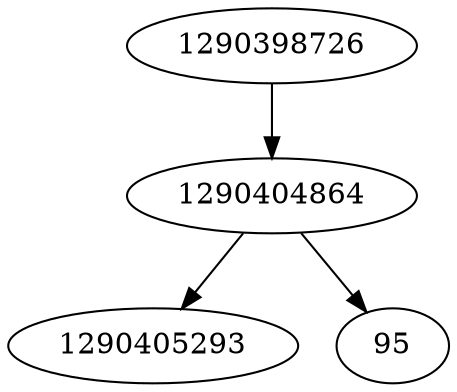 strict digraph  {
1290404864;
1290405293;
1290398726;
95;
1290404864 -> 95;
1290404864 -> 1290405293;
1290398726 -> 1290404864;
}
